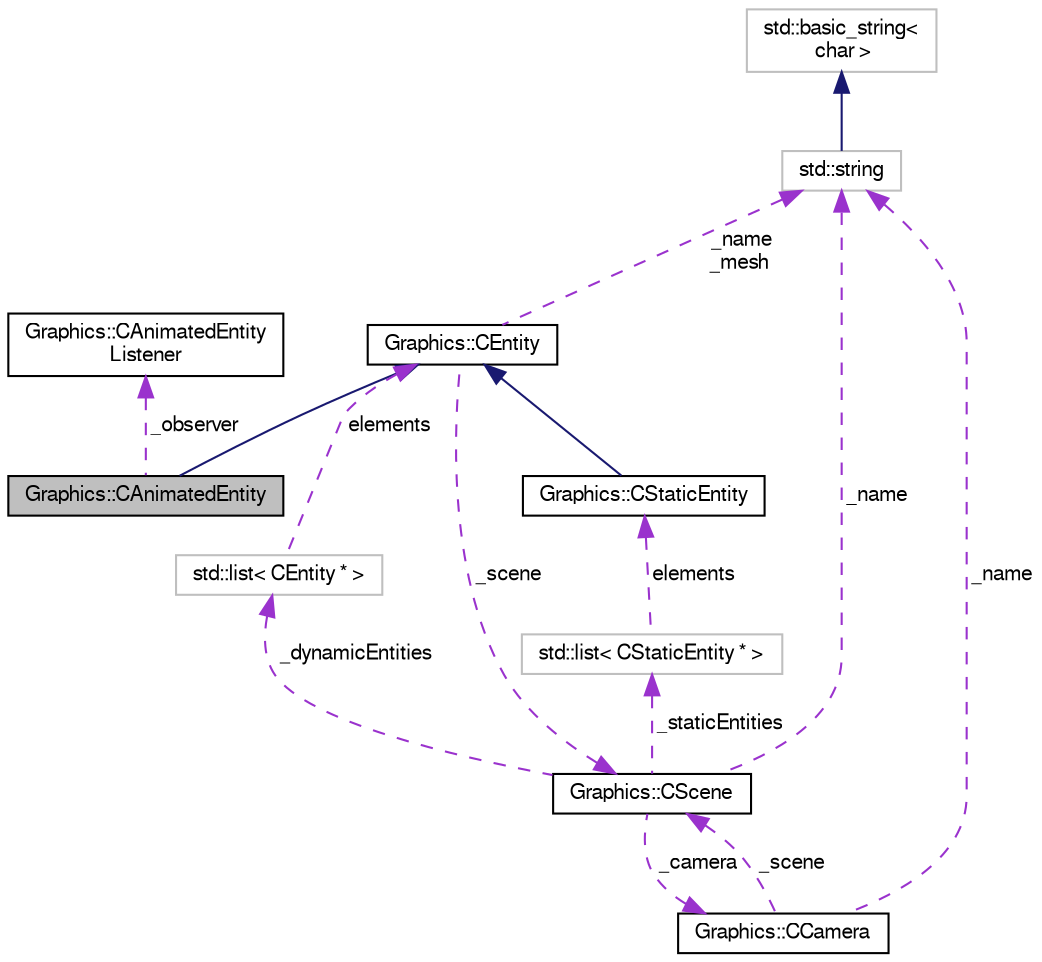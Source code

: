 digraph "Graphics::CAnimatedEntity"
{
  edge [fontname="FreeSans",fontsize="10",labelfontname="FreeSans",labelfontsize="10"];
  node [fontname="FreeSans",fontsize="10",shape=record];
  Node1 [label="Graphics::CAnimatedEntity",height=0.2,width=0.4,color="black", fillcolor="grey75", style="filled", fontcolor="black"];
  Node2 -> Node1 [dir="back",color="midnightblue",fontsize="10",style="solid",fontname="FreeSans"];
  Node2 [label="Graphics::CEntity",height=0.2,width=0.4,color="black", fillcolor="white", style="filled",URL="$class_graphics_1_1_c_entity.html",tooltip="Clase que representa una entidad gráfica. "];
  Node3 -> Node2 [dir="back",color="darkorchid3",fontsize="10",style="dashed",label=" _scene" ,fontname="FreeSans"];
  Node3 [label="Graphics::CScene",height=0.2,width=0.4,color="black", fillcolor="white", style="filled",URL="$class_graphics_1_1_c_scene.html",tooltip="Clase que controla todos los elementos de una escena. "];
  Node4 -> Node3 [dir="back",color="darkorchid3",fontsize="10",style="dashed",label=" _staticEntities" ,fontname="FreeSans"];
  Node4 [label="std::list\< CStaticEntity * \>",height=0.2,width=0.4,color="grey75", fillcolor="white", style="filled"];
  Node5 -> Node4 [dir="back",color="darkorchid3",fontsize="10",style="dashed",label=" elements" ,fontname="FreeSans"];
  Node5 [label="Graphics::CStaticEntity",height=0.2,width=0.4,color="black", fillcolor="white", style="filled",URL="$class_graphics_1_1_c_static_entity.html",tooltip="Clase que representa una entidad gráfica estática. "];
  Node2 -> Node5 [dir="back",color="midnightblue",fontsize="10",style="solid",fontname="FreeSans"];
  Node6 -> Node3 [dir="back",color="darkorchid3",fontsize="10",style="dashed",label=" _camera" ,fontname="FreeSans"];
  Node6 [label="Graphics::CCamera",height=0.2,width=0.4,color="black", fillcolor="white", style="filled",URL="$class_graphics_1_1_c_camera.html",tooltip="Clase de la cámara extendida basada en Ogre. "];
  Node3 -> Node6 [dir="back",color="darkorchid3",fontsize="10",style="dashed",label=" _scene" ,fontname="FreeSans"];
  Node7 -> Node6 [dir="back",color="darkorchid3",fontsize="10",style="dashed",label=" _name" ,fontname="FreeSans"];
  Node7 [label="std::string",height=0.2,width=0.4,color="grey75", fillcolor="white", style="filled",tooltip="STL class. "];
  Node8 -> Node7 [dir="back",color="midnightblue",fontsize="10",style="solid",fontname="FreeSans"];
  Node8 [label="std::basic_string\<\l char \>",height=0.2,width=0.4,color="grey75", fillcolor="white", style="filled",tooltip="STL class. "];
  Node7 -> Node3 [dir="back",color="darkorchid3",fontsize="10",style="dashed",label=" _name" ,fontname="FreeSans"];
  Node9 -> Node3 [dir="back",color="darkorchid3",fontsize="10",style="dashed",label=" _dynamicEntities" ,fontname="FreeSans"];
  Node9 [label="std::list\< CEntity * \>",height=0.2,width=0.4,color="grey75", fillcolor="white", style="filled"];
  Node2 -> Node9 [dir="back",color="darkorchid3",fontsize="10",style="dashed",label=" elements" ,fontname="FreeSans"];
  Node7 -> Node2 [dir="back",color="darkorchid3",fontsize="10",style="dashed",label=" _name\n_mesh" ,fontname="FreeSans"];
  Node10 -> Node1 [dir="back",color="darkorchid3",fontsize="10",style="dashed",label=" _observer" ,fontname="FreeSans"];
  Node10 [label="Graphics::CAnimatedEntity\lListener",height=0.2,width=0.4,color="black", fillcolor="white", style="filled",URL="$class_graphics_1_1_c_animated_entity_listener.html",tooltip="Esta clase debe ser implementada por las clases que quieren registrarse en una entidad animada para e..."];
}
